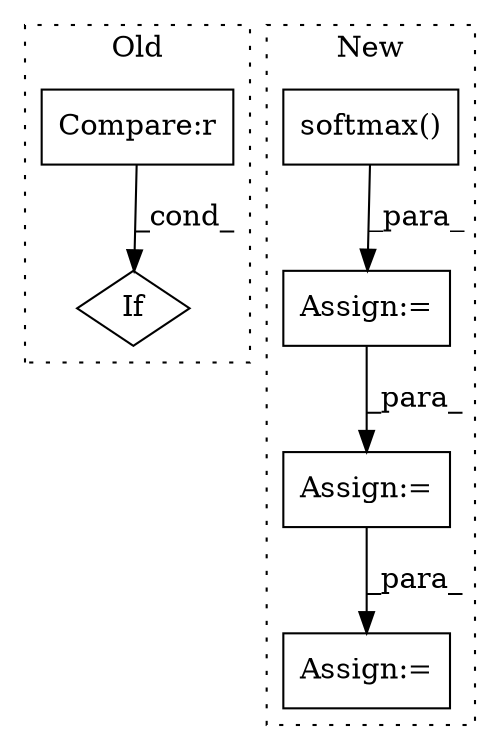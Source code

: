 digraph G {
subgraph cluster0 {
1 [label="If" a="96" s="8526,8545" l="3,14" shape="diamond"];
3 [label="Compare:r" a="40" s="8529" l="16" shape="box"];
label = "Old";
style="dotted";
}
subgraph cluster1 {
2 [label="softmax()" a="75" s="9293,9308" l="10,8" shape="box"];
4 [label="Assign:=" a="68" s="9407" l="3" shape="box"];
5 [label="Assign:=" a="68" s="9474" l="3" shape="box"];
6 [label="Assign:=" a="68" s="9532" l="3" shape="box"];
label = "New";
style="dotted";
}
2 -> 4 [label="_para_"];
3 -> 1 [label="_cond_"];
4 -> 5 [label="_para_"];
5 -> 6 [label="_para_"];
}